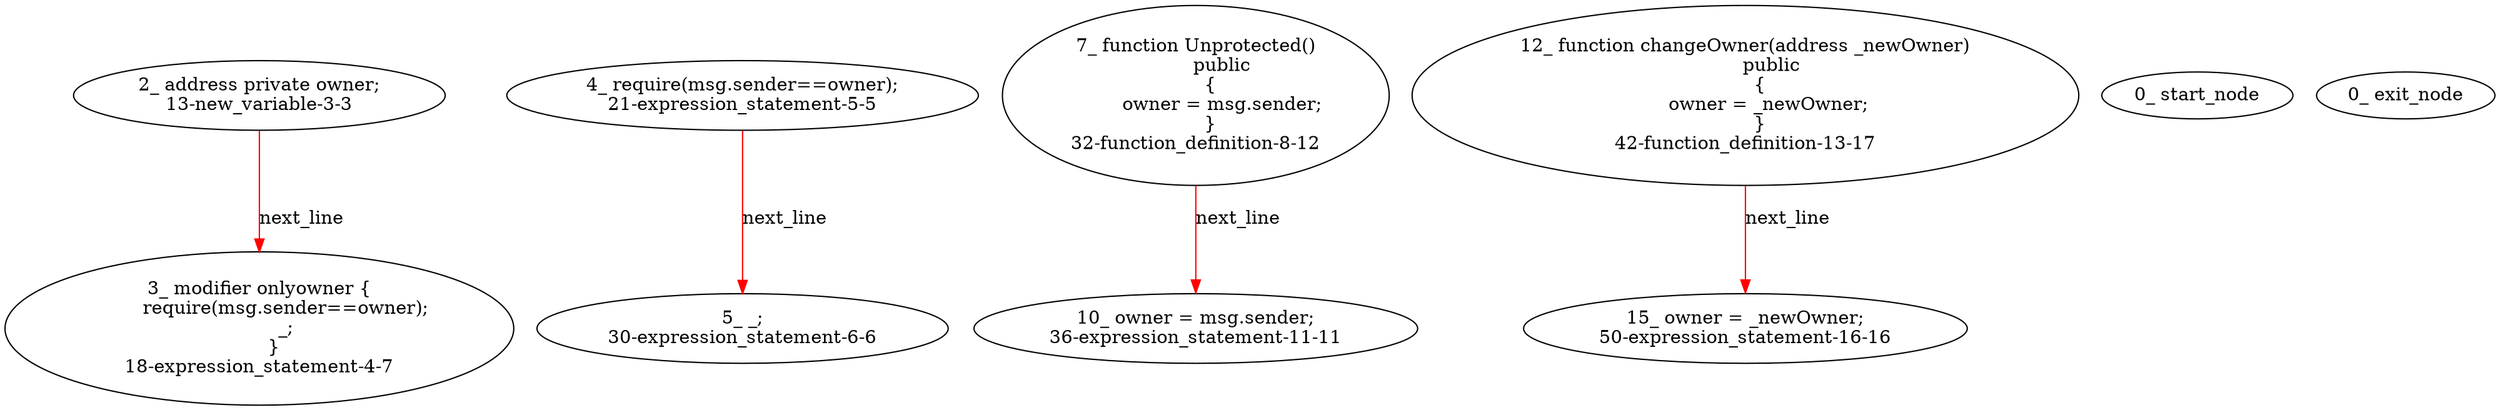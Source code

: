 digraph  {
13 [label="2_ address private owner;\n13-new_variable-3-3", method="", type_label=new_variable];
18 [label="3_ modifier onlyowner {\n         require(msg.sender==owner);\n         _;\n     }\n18-expression_statement-4-7", method="", type_label=expression_statement];
21 [label="4_ require(msg.sender==owner);\n21-expression_statement-5-5", method="", type_label=expression_statement];
30 [label="5_ _;\n30-expression_statement-6-6", method="", type_label=expression_statement];
32 [label="7_ function Unprotected()\n         public\n     {\n         owner = msg.sender;\n     }\n32-function_definition-8-12", method="Unprotected()", type_label=function_definition];
36 [label="10_ owner = msg.sender;\n36-expression_statement-11-11", method="Unprotected()", type_label=expression_statement];
42 [label="12_ function changeOwner(address _newOwner)\n         public\n     {\n        owner = _newOwner;\n     }\n42-function_definition-13-17", method="changeOwner(address _newOwner)", type_label=function_definition];
50 [label="15_ owner = _newOwner;\n50-expression_statement-16-16", method="changeOwner(address _newOwner)", type_label=expression_statement];
1 [label="0_ start_node", method="", type_label=start];
2 [label="0_ exit_node", method="", type_label=exit];
13 -> 18  [color=red, controlflow_type=next_line, edge_type=CFG_edge, key=0, label=next_line];
21 -> 30  [color=red, controlflow_type=next_line, edge_type=CFG_edge, key=0, label=next_line];
32 -> 36  [color=red, controlflow_type=next_line, edge_type=CFG_edge, key=0, label=next_line];
42 -> 50  [color=red, controlflow_type=next_line, edge_type=CFG_edge, key=0, label=next_line];
}
